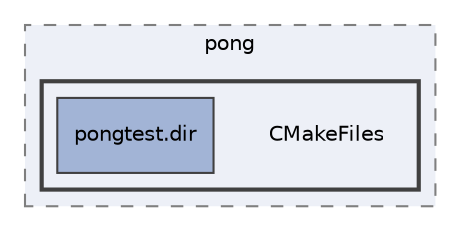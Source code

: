 digraph "/home/francisco/Projects/gameEngines/Pong/build/tests/pong/CMakeFiles"
{
 // LATEX_PDF_SIZE
  edge [fontname="Helvetica",fontsize="10",labelfontname="Helvetica",labelfontsize="10"];
  node [fontname="Helvetica",fontsize="10",shape=record];
  compound=true
  subgraph clusterdir_90d4ed2bd49f24f484aef120f3b29cef {
    graph [ bgcolor="#edf0f7", pencolor="grey50", style="filled,dashed,", label="pong", fontname="Helvetica", fontsize="10", URL="dir_90d4ed2bd49f24f484aef120f3b29cef.html"]
  subgraph clusterdir_cfdffc12a451fe48743c4e2edf9ed982 {
    graph [ bgcolor="#edf0f7", pencolor="grey25", style="filled,bold,", label="", fontname="Helvetica", fontsize="10", URL="dir_cfdffc12a451fe48743c4e2edf9ed982.html"]
    dir_cfdffc12a451fe48743c4e2edf9ed982 [shape=plaintext, label="CMakeFiles"];
  dir_ece1da314d5ed098b6ebe9b965b2b0ec [shape=box, label="pongtest.dir", style="filled,", fillcolor="#a2b4d6", color="grey25", URL="dir_ece1da314d5ed098b6ebe9b965b2b0ec.html"];
  }
  }
}
